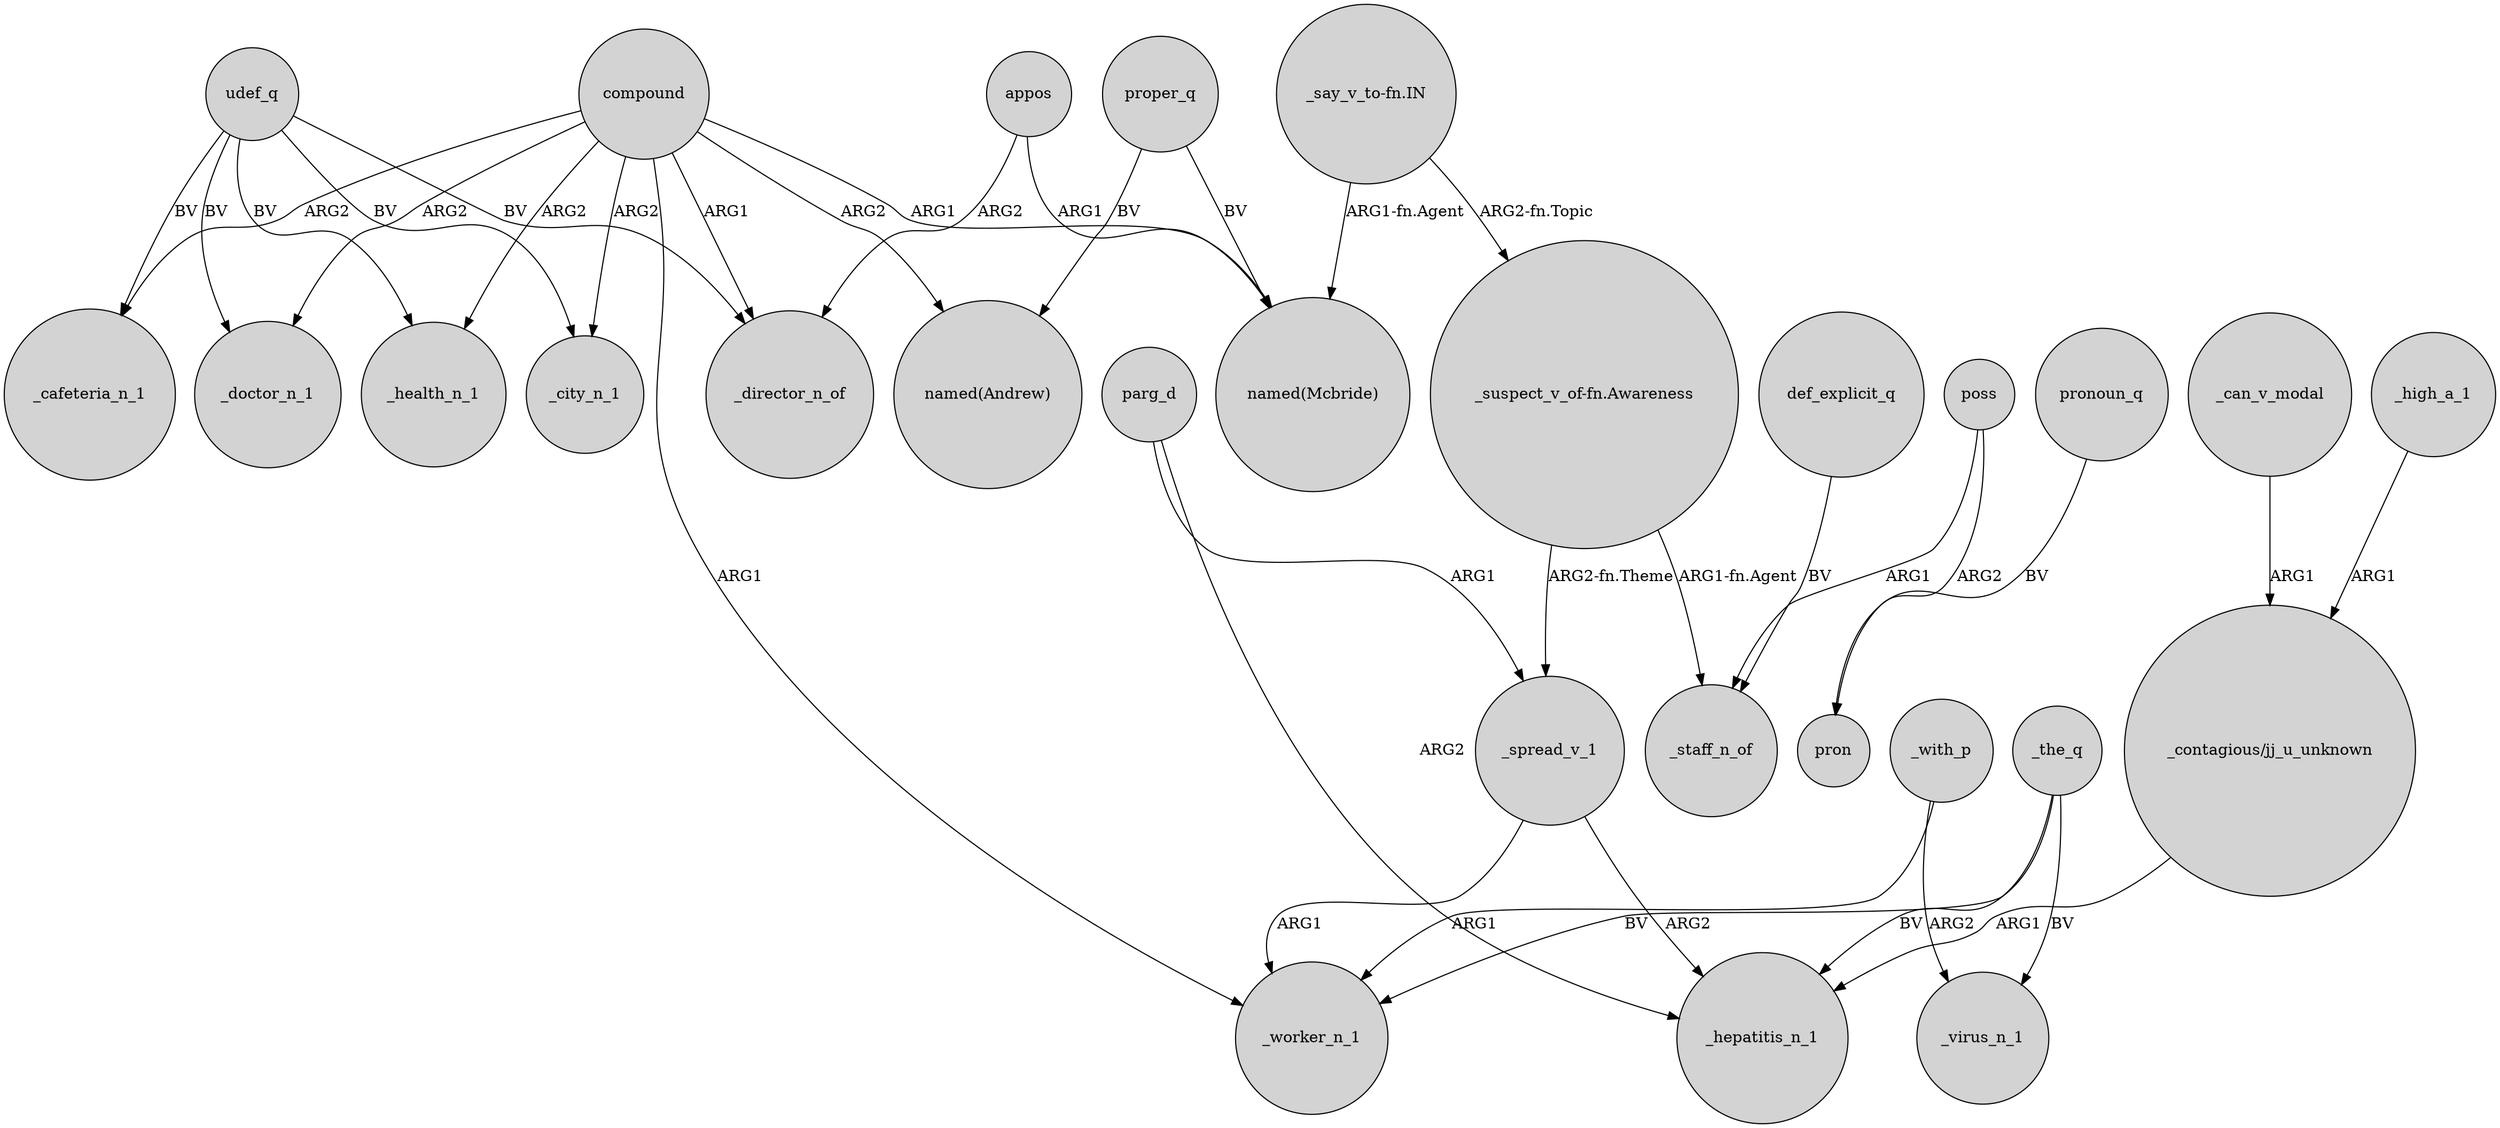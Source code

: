 digraph {
	node [shape=circle style=filled]
	"_contagious/jj_u_unknown" -> _hepatitis_n_1 [label=ARG1]
	compound -> _doctor_n_1 [label=ARG2]
	parg_d -> _spread_v_1 [label=ARG1]
	poss -> pron [label=ARG2]
	_with_p -> _virus_n_1 [label=ARG2]
	"_say_v_to-fn.IN" -> "named(Mcbride)" [label="ARG1-fn.Agent"]
	_the_q -> _worker_n_1 [label=BV]
	compound -> "named(Mcbride)" [label=ARG1]
	"_say_v_to-fn.IN" -> "_suspect_v_of-fn.Awareness" [label="ARG2-fn.Topic"]
	compound -> "named(Andrew)" [label=ARG2]
	compound -> _city_n_1 [label=ARG2]
	udef_q -> _cafeteria_n_1 [label=BV]
	udef_q -> _doctor_n_1 [label=BV]
	proper_q -> "named(Andrew)" [label=BV]
	udef_q -> _city_n_1 [label=BV]
	proper_q -> "named(Mcbride)" [label=BV]
	appos -> "named(Mcbride)" [label=ARG1]
	_the_q -> _hepatitis_n_1 [label=BV]
	def_explicit_q -> _staff_n_of [label=BV]
	pronoun_q -> pron [label=BV]
	poss -> _staff_n_of [label=ARG1]
	compound -> _cafeteria_n_1 [label=ARG2]
	compound -> _health_n_1 [label=ARG2]
	_high_a_1 -> "_contagious/jj_u_unknown" [label=ARG1]
	_with_p -> _worker_n_1 [label=ARG1]
	udef_q -> _health_n_1 [label=BV]
	_spread_v_1 -> _worker_n_1 [label=ARG1]
	"_suspect_v_of-fn.Awareness" -> _staff_n_of [label="ARG1-fn.Agent"]
	_spread_v_1 -> _hepatitis_n_1 [label=ARG2]
	compound -> _worker_n_1 [label=ARG1]
	compound -> _director_n_of [label=ARG1]
	_can_v_modal -> "_contagious/jj_u_unknown" [label=ARG1]
	appos -> _director_n_of [label=ARG2]
	udef_q -> _director_n_of [label=BV]
	_the_q -> _virus_n_1 [label=BV]
	"_suspect_v_of-fn.Awareness" -> _spread_v_1 [label="ARG2-fn.Theme"]
	parg_d -> _hepatitis_n_1 [label=ARG2]
}
